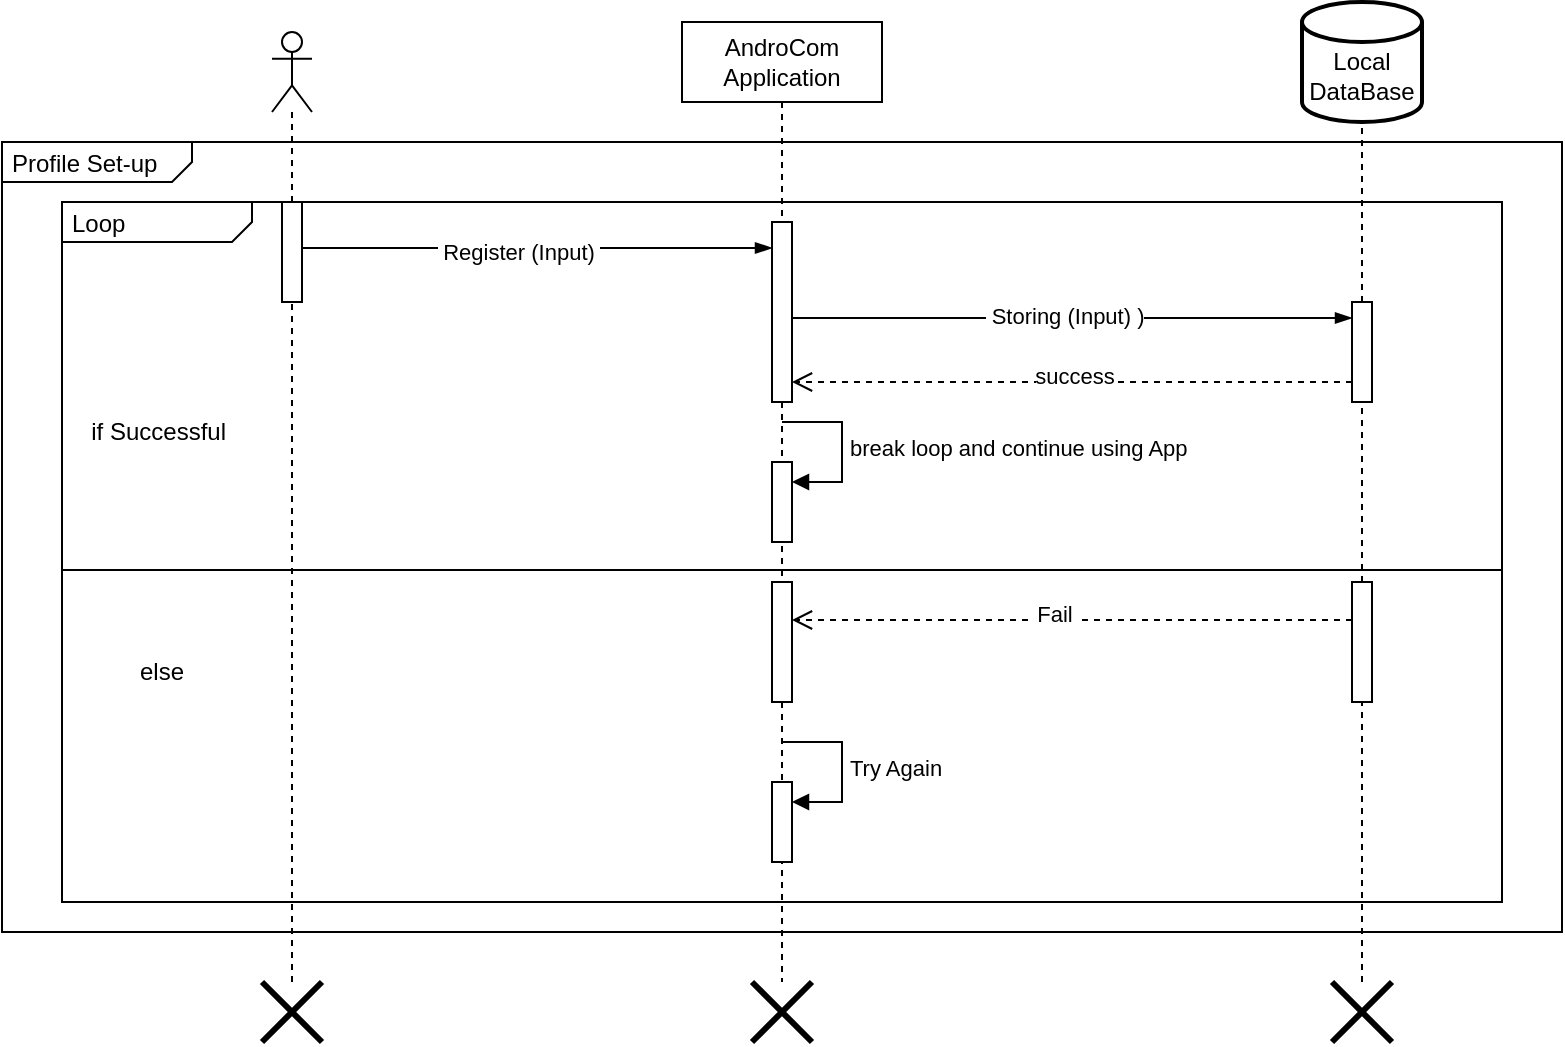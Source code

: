 <mxfile version="22.0.6" type="device">
  <diagram name="Page-1" id="2YBvvXClWsGukQMizWep">
    <mxGraphModel dx="1434" dy="800" grid="1" gridSize="10" guides="1" tooltips="1" connect="1" arrows="1" fold="1" page="1" pageScale="1" pageWidth="850" pageHeight="1100" math="0" shadow="0">
      <root>
        <mxCell id="0" />
        <mxCell id="1" parent="0" />
        <mxCell id="bUbZ-e89j6tAC8CVxlZ--16" value="AndroCom&lt;br&gt;Application" style="shape=umlLifeline;perimeter=lifelinePerimeter;whiteSpace=wrap;html=1;container=1;dropTarget=0;collapsible=0;recursiveResize=0;outlineConnect=0;portConstraint=eastwest;newEdgeStyle={&quot;edgeStyle&quot;:&quot;elbowEdgeStyle&quot;,&quot;elbow&quot;:&quot;vertical&quot;,&quot;curved&quot;:0,&quot;rounded&quot;:0};" parent="1" vertex="1">
          <mxGeometry x="375" y="80" width="100" height="480" as="geometry" />
        </mxCell>
        <mxCell id="bUbZ-e89j6tAC8CVxlZ--36" value="" style="html=1;points=[[0,0,0,0,5],[0,1,0,0,-5],[1,0,0,0,5],[1,1,0,0,-5]];perimeter=orthogonalPerimeter;outlineConnect=0;targetShapes=umlLifeline;portConstraint=eastwest;newEdgeStyle={&quot;curved&quot;:0,&quot;rounded&quot;:0};" parent="bUbZ-e89j6tAC8CVxlZ--16" vertex="1">
          <mxGeometry x="45" y="100" width="10" height="90" as="geometry" />
        </mxCell>
        <mxCell id="Kf2tS1usBAQeKIj0hVRh-18" value="" style="html=1;points=[[0,0,0,0,5],[0,1,0,0,-5],[1,0,0,0,5],[1,1,0,0,-5]];perimeter=orthogonalPerimeter;outlineConnect=0;targetShapes=umlLifeline;portConstraint=eastwest;newEdgeStyle={&quot;curved&quot;:0,&quot;rounded&quot;:0};" vertex="1" parent="bUbZ-e89j6tAC8CVxlZ--16">
          <mxGeometry x="45" y="220" width="10" height="40" as="geometry" />
        </mxCell>
        <mxCell id="Kf2tS1usBAQeKIj0hVRh-19" value="break loop and continue using App" style="html=1;align=left;spacingLeft=2;endArrow=block;rounded=0;edgeStyle=orthogonalEdgeStyle;curved=0;rounded=0;" edge="1" target="Kf2tS1usBAQeKIj0hVRh-18" parent="bUbZ-e89j6tAC8CVxlZ--16">
          <mxGeometry x="0.012" relative="1" as="geometry">
            <mxPoint x="50" y="200" as="sourcePoint" />
            <Array as="points">
              <mxPoint x="80" y="230" />
            </Array>
            <mxPoint as="offset" />
          </mxGeometry>
        </mxCell>
        <mxCell id="Kf2tS1usBAQeKIj0hVRh-24" value="" style="html=1;points=[[0,0,0,0,5],[0,1,0,0,-5],[1,0,0,0,5],[1,1,0,0,-5]];perimeter=orthogonalPerimeter;outlineConnect=0;targetShapes=umlLifeline;portConstraint=eastwest;newEdgeStyle={&quot;curved&quot;:0,&quot;rounded&quot;:0};" vertex="1" parent="bUbZ-e89j6tAC8CVxlZ--16">
          <mxGeometry x="45" y="280" width="10" height="60" as="geometry" />
        </mxCell>
        <mxCell id="Kf2tS1usBAQeKIj0hVRh-29" value="" style="html=1;points=[[0,0,0,0,5],[0,1,0,0,-5],[1,0,0,0,5],[1,1,0,0,-5]];perimeter=orthogonalPerimeter;outlineConnect=0;targetShapes=umlLifeline;portConstraint=eastwest;newEdgeStyle={&quot;curved&quot;:0,&quot;rounded&quot;:0};" vertex="1" parent="bUbZ-e89j6tAC8CVxlZ--16">
          <mxGeometry x="45" y="380" width="10" height="40" as="geometry" />
        </mxCell>
        <mxCell id="Kf2tS1usBAQeKIj0hVRh-30" value="Try Again" style="html=1;align=left;spacingLeft=2;endArrow=block;rounded=0;edgeStyle=orthogonalEdgeStyle;curved=0;rounded=0;" edge="1" target="Kf2tS1usBAQeKIj0hVRh-29" parent="bUbZ-e89j6tAC8CVxlZ--16">
          <mxGeometry relative="1" as="geometry">
            <mxPoint x="50" y="360" as="sourcePoint" />
            <Array as="points">
              <mxPoint x="80" y="390" />
            </Array>
          </mxGeometry>
        </mxCell>
        <mxCell id="bUbZ-e89j6tAC8CVxlZ--27" value="" style="shape=umlLifeline;perimeter=lifelinePerimeter;whiteSpace=wrap;html=1;container=1;dropTarget=0;collapsible=0;recursiveResize=0;outlineConnect=0;portConstraint=eastwest;newEdgeStyle={&quot;curved&quot;:0,&quot;rounded&quot;:0};participant=umlActor;" parent="1" vertex="1">
          <mxGeometry x="170" y="85" width="20" height="475" as="geometry" />
        </mxCell>
        <mxCell id="bUbZ-e89j6tAC8CVxlZ--33" value="" style="html=1;points=[[0,0,0,0,5],[0,1,0,0,-5],[1,0,0,0,5],[1,1,0,0,-5]];perimeter=orthogonalPerimeter;outlineConnect=0;targetShapes=umlLifeline;portConstraint=eastwest;newEdgeStyle={&quot;curved&quot;:0,&quot;rounded&quot;:0};" parent="bUbZ-e89j6tAC8CVxlZ--27" vertex="1">
          <mxGeometry x="5" y="85" width="10" height="50" as="geometry" />
        </mxCell>
        <mxCell id="bUbZ-e89j6tAC8CVxlZ--37" value="" style="fontSize=12;html=1;endArrow=blockThin;endFill=1;rounded=0;entryX=0;entryY=0.16;entryDx=0;entryDy=0;entryPerimeter=0;" parent="1" edge="1" target="bUbZ-e89j6tAC8CVxlZ--35">
          <mxGeometry width="160" relative="1" as="geometry">
            <mxPoint x="430" y="228" as="sourcePoint" />
            <mxPoint x="740" y="228" as="targetPoint" />
          </mxGeometry>
        </mxCell>
        <mxCell id="bUbZ-e89j6tAC8CVxlZ--41" value="&amp;nbsp;Storing (Input) )" style="edgeLabel;html=1;align=center;verticalAlign=middle;resizable=0;points=[];" parent="bUbZ-e89j6tAC8CVxlZ--37" vertex="1" connectable="0">
          <mxGeometry x="-0.032" y="1" relative="1" as="geometry">
            <mxPoint as="offset" />
          </mxGeometry>
        </mxCell>
        <mxCell id="bUbZ-e89j6tAC8CVxlZ--38" value="" style="fontSize=12;html=1;endArrow=blockThin;endFill=1;rounded=0;" parent="1" edge="1">
          <mxGeometry width="160" relative="1" as="geometry">
            <mxPoint x="185" y="193" as="sourcePoint" />
            <mxPoint x="420" y="193" as="targetPoint" />
            <Array as="points">
              <mxPoint x="340" y="193" />
            </Array>
          </mxGeometry>
        </mxCell>
        <mxCell id="bUbZ-e89j6tAC8CVxlZ--40" value="&amp;nbsp;Register (Input)&amp;nbsp;" style="edgeLabel;html=1;align=center;verticalAlign=middle;resizable=0;points=[];" parent="bUbZ-e89j6tAC8CVxlZ--38" vertex="1" connectable="0">
          <mxGeometry x="-0.086" y="-2" relative="1" as="geometry">
            <mxPoint as="offset" />
          </mxGeometry>
        </mxCell>
        <mxCell id="bUbZ-e89j6tAC8CVxlZ--43" value="" style="html=1;verticalAlign=bottom;endArrow=open;dashed=1;endSize=8;curved=0;rounded=0;" parent="1" edge="1" source="bUbZ-e89j6tAC8CVxlZ--35">
          <mxGeometry x="-0.036" y="-4" relative="1" as="geometry">
            <mxPoint x="740" y="260" as="sourcePoint" />
            <mxPoint x="430" y="260" as="targetPoint" />
            <Array as="points">
              <mxPoint x="605" y="260" />
            </Array>
            <mxPoint as="offset" />
          </mxGeometry>
        </mxCell>
        <mxCell id="bUbZ-e89j6tAC8CVxlZ--44" value="success" style="edgeLabel;html=1;align=center;verticalAlign=middle;resizable=0;points=[];" parent="bUbZ-e89j6tAC8CVxlZ--43" vertex="1" connectable="0">
          <mxGeometry x="0.12" y="-3" relative="1" as="geometry">
            <mxPoint x="18" as="offset" />
          </mxGeometry>
        </mxCell>
        <mxCell id="bUbZ-e89j6tAC8CVxlZ--46" value="" style="html=1;verticalAlign=bottom;endArrow=open;dashed=1;endSize=8;curved=0;rounded=0;" parent="1" edge="1" source="Kf2tS1usBAQeKIj0hVRh-20">
          <mxGeometry x="-0.036" y="-4" relative="1" as="geometry">
            <mxPoint x="700" y="379" as="sourcePoint" />
            <mxPoint x="430" y="379" as="targetPoint" />
            <Array as="points" />
            <mxPoint as="offset" />
          </mxGeometry>
        </mxCell>
        <mxCell id="bUbZ-e89j6tAC8CVxlZ--47" value="&amp;nbsp;Fail&amp;nbsp;" style="edgeLabel;html=1;align=center;verticalAlign=middle;resizable=0;points=[];" parent="bUbZ-e89j6tAC8CVxlZ--46" vertex="1" connectable="0">
          <mxGeometry x="0.12" y="-3" relative="1" as="geometry">
            <mxPoint x="8" as="offset" />
          </mxGeometry>
        </mxCell>
        <mxCell id="bUbZ-e89j6tAC8CVxlZ--50" value="" style="shape=umlDestroy;whiteSpace=wrap;html=1;strokeWidth=3;targetShapes=umlLifeline;" parent="1" vertex="1">
          <mxGeometry x="165" y="560" width="30" height="30" as="geometry" />
        </mxCell>
        <mxCell id="bUbZ-e89j6tAC8CVxlZ--51" value="" style="shape=umlDestroy;whiteSpace=wrap;html=1;strokeWidth=3;targetShapes=umlLifeline;" parent="1" vertex="1">
          <mxGeometry x="700" y="560" width="30" height="30" as="geometry" />
        </mxCell>
        <mxCell id="bUbZ-e89j6tAC8CVxlZ--52" value="" style="shape=umlDestroy;whiteSpace=wrap;html=1;strokeWidth=3;targetShapes=umlLifeline;" parent="1" vertex="1">
          <mxGeometry x="410" y="560" width="30" height="30" as="geometry" />
        </mxCell>
        <mxCell id="bUbZ-e89j6tAC8CVxlZ--53" value="&lt;p style=&quot;margin:0px;margin-top:4px;margin-left:5px;text-align:left;&quot;&gt;Profile Set-up&amp;nbsp;&lt;br&gt;&lt;/p&gt;" style="html=1;shape=mxgraph.sysml.package;overflow=fill;labelX=95;align=left;spacingLeft=5;verticalAlign=top;spacingTop=-3;fillColor=none;" parent="1" vertex="1">
          <mxGeometry x="35" y="140" width="780" height="395" as="geometry" />
        </mxCell>
        <mxCell id="bUbZ-e89j6tAC8CVxlZ--64" value="if Successful&amp;nbsp;" style="text;html=1;strokeColor=none;fillColor=none;align=center;verticalAlign=middle;whiteSpace=wrap;rounded=0;" parent="1" vertex="1">
          <mxGeometry x="60" y="270" width="110" height="30" as="geometry" />
        </mxCell>
        <mxCell id="bUbZ-e89j6tAC8CVxlZ--65" value="else" style="text;html=1;strokeColor=none;fillColor=none;align=center;verticalAlign=middle;whiteSpace=wrap;rounded=0;" parent="1" vertex="1">
          <mxGeometry x="60" y="390" width="110" height="30" as="geometry" />
        </mxCell>
        <mxCell id="Kf2tS1usBAQeKIj0hVRh-5" value="&lt;br&gt;Local DataBase" style="strokeWidth=2;html=1;shape=mxgraph.flowchart.database;whiteSpace=wrap;" vertex="1" parent="1">
          <mxGeometry x="685" y="70" width="60" height="60" as="geometry" />
        </mxCell>
        <mxCell id="Kf2tS1usBAQeKIj0hVRh-6" value="" style="endArrow=none;dashed=1;html=1;strokeWidth=1;rounded=0;entryX=0.5;entryY=1;entryDx=0;entryDy=0;entryPerimeter=0;" edge="1" parent="1" source="bUbZ-e89j6tAC8CVxlZ--35" target="Kf2tS1usBAQeKIj0hVRh-5">
          <mxGeometry width="50" height="50" relative="1" as="geometry">
            <mxPoint x="750" y="380" as="sourcePoint" />
            <mxPoint x="450" y="390" as="targetPoint" />
          </mxGeometry>
        </mxCell>
        <mxCell id="Kf2tS1usBAQeKIj0hVRh-9" value="" style="endArrow=none;dashed=1;html=1;strokeWidth=1;rounded=0;entryX=0.5;entryY=1;entryDx=0;entryDy=0;entryPerimeter=0;" edge="1" parent="1" source="Kf2tS1usBAQeKIj0hVRh-20" target="bUbZ-e89j6tAC8CVxlZ--35">
          <mxGeometry width="50" height="50" relative="1" as="geometry">
            <mxPoint x="750" y="470" as="sourcePoint" />
            <mxPoint x="750" y="130" as="targetPoint" />
          </mxGeometry>
        </mxCell>
        <mxCell id="bUbZ-e89j6tAC8CVxlZ--35" value="" style="html=1;points=[[0,0,0,0,5],[0,1,0,0,-5],[1,0,0,0,5],[1,1,0,0,-5]];perimeter=orthogonalPerimeter;outlineConnect=0;targetShapes=umlLifeline;portConstraint=eastwest;newEdgeStyle={&quot;curved&quot;:0,&quot;rounded&quot;:0};" parent="1" vertex="1">
          <mxGeometry x="710" y="220" width="10" height="50" as="geometry" />
        </mxCell>
        <mxCell id="Kf2tS1usBAQeKIj0hVRh-21" value="" style="endArrow=none;dashed=1;html=1;strokeWidth=1;rounded=0;entryX=0.5;entryY=1;entryDx=0;entryDy=0;entryPerimeter=0;" edge="1" parent="1" target="Kf2tS1usBAQeKIj0hVRh-20">
          <mxGeometry width="50" height="50" relative="1" as="geometry">
            <mxPoint x="715" y="560" as="sourcePoint" />
            <mxPoint x="750" y="270" as="targetPoint" />
          </mxGeometry>
        </mxCell>
        <mxCell id="Kf2tS1usBAQeKIj0hVRh-20" value="" style="html=1;points=[[0,0,0,0,5],[0,1,0,0,-5],[1,0,0,0,5],[1,1,0,0,-5]];perimeter=orthogonalPerimeter;outlineConnect=0;targetShapes=umlLifeline;portConstraint=eastwest;newEdgeStyle={&quot;curved&quot;:0,&quot;rounded&quot;:0};" vertex="1" parent="1">
          <mxGeometry x="710" y="360" width="10" height="60" as="geometry" />
        </mxCell>
        <mxCell id="Kf2tS1usBAQeKIj0hVRh-31" value="&lt;p style=&quot;margin:0px;margin-top:4px;margin-left:5px;text-align:left;&quot;&gt;Loop&lt;br&gt;&lt;/p&gt;" style="html=1;shape=mxgraph.sysml.package;overflow=fill;labelX=95;align=left;spacingLeft=5;verticalAlign=top;spacingTop=-3;fillColor=none;" vertex="1" parent="1">
          <mxGeometry x="65" y="170" width="720" height="350" as="geometry" />
        </mxCell>
        <mxCell id="Kf2tS1usBAQeKIj0hVRh-38" value="" style="line;strokeWidth=1;fillColor=none;align=left;verticalAlign=middle;spacingTop=-1;spacingLeft=3;spacingRight=3;rotatable=0;labelPosition=right;points=[];portConstraint=eastwest;strokeColor=inherit;" vertex="1" parent="1">
          <mxGeometry x="65" y="350" width="720" height="8" as="geometry" />
        </mxCell>
      </root>
    </mxGraphModel>
  </diagram>
</mxfile>
